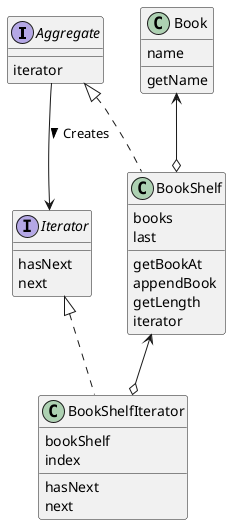 @startuml

interface Aggregate {
    {method} iterator
}
interface Iterator {
    {method} hasNext
    {method} next
}
class BookShelf {
    books
    last
    {method} getBookAt
    {method} appendBook
    {method} getLength
    {method} iterator
}
class BookShelfIterator {
    bookShelf
    index
    {method} hasNext
    {method} next
}
class Book {
    name
    {method} getName
}

Aggregate --> Iterator : Creates >

Aggregate <|.. BookShelf
Iterator <|.. BookShelfIterator

BookShelf <--o BookShelfIterator

Book <--o BookShelf

@enduml